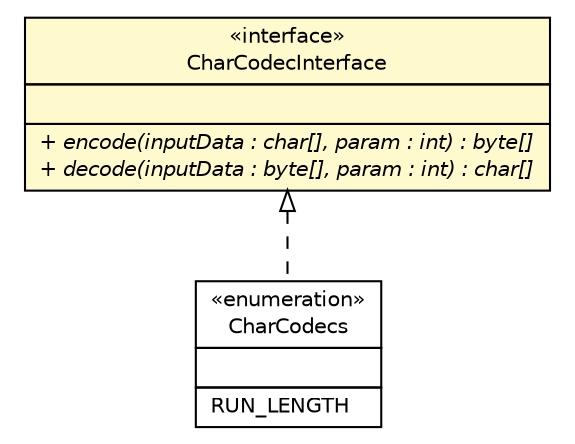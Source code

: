 #!/usr/local/bin/dot
#
# Class diagram 
# Generated by UMLGraph version R5_6 (http://www.umlgraph.org/)
#

digraph G {
	edge [fontname="Helvetica",fontsize=10,labelfontname="Helvetica",labelfontsize=10];
	node [fontname="Helvetica",fontsize=10,shape=plaintext];
	nodesep=0.25;
	ranksep=0.5;
	// org.rcsb.mmtf.codec.CharCodecs
	c512 [label=<<table title="org.rcsb.mmtf.codec.CharCodecs" border="0" cellborder="1" cellspacing="0" cellpadding="2" port="p" href="./CharCodecs.html">
		<tr><td><table border="0" cellspacing="0" cellpadding="1">
<tr><td align="center" balign="center"> &#171;enumeration&#187; </td></tr>
<tr><td align="center" balign="center"> CharCodecs </td></tr>
		</table></td></tr>
		<tr><td><table border="0" cellspacing="0" cellpadding="1">
<tr><td align="left" balign="left">  </td></tr>
		</table></td></tr>
		<tr><td><table border="0" cellspacing="0" cellpadding="1">
<tr><td align="left" balign="left"> RUN_LENGTH </td></tr>
		</table></td></tr>
		</table>>, URL="./CharCodecs.html", fontname="Helvetica", fontcolor="black", fontsize=10.0];
	// org.rcsb.mmtf.codec.CharCodecInterface
	c513 [label=<<table title="org.rcsb.mmtf.codec.CharCodecInterface" border="0" cellborder="1" cellspacing="0" cellpadding="2" port="p" bgcolor="lemonChiffon" href="./CharCodecInterface.html">
		<tr><td><table border="0" cellspacing="0" cellpadding="1">
<tr><td align="center" balign="center"> &#171;interface&#187; </td></tr>
<tr><td align="center" balign="center"> CharCodecInterface </td></tr>
		</table></td></tr>
		<tr><td><table border="0" cellspacing="0" cellpadding="1">
<tr><td align="left" balign="left">  </td></tr>
		</table></td></tr>
		<tr><td><table border="0" cellspacing="0" cellpadding="1">
<tr><td align="left" balign="left"><font face="Helvetica-Oblique" point-size="10.0"> + encode(inputData : char[], param : int) : byte[] </font></td></tr>
<tr><td align="left" balign="left"><font face="Helvetica-Oblique" point-size="10.0"> + decode(inputData : byte[], param : int) : char[] </font></td></tr>
		</table></td></tr>
		</table>>, URL="./CharCodecInterface.html", fontname="Helvetica", fontcolor="black", fontsize=10.0];
	//org.rcsb.mmtf.codec.CharCodecs implements org.rcsb.mmtf.codec.CharCodecInterface
	c513:p -> c512:p [dir=back,arrowtail=empty,style=dashed];
}

